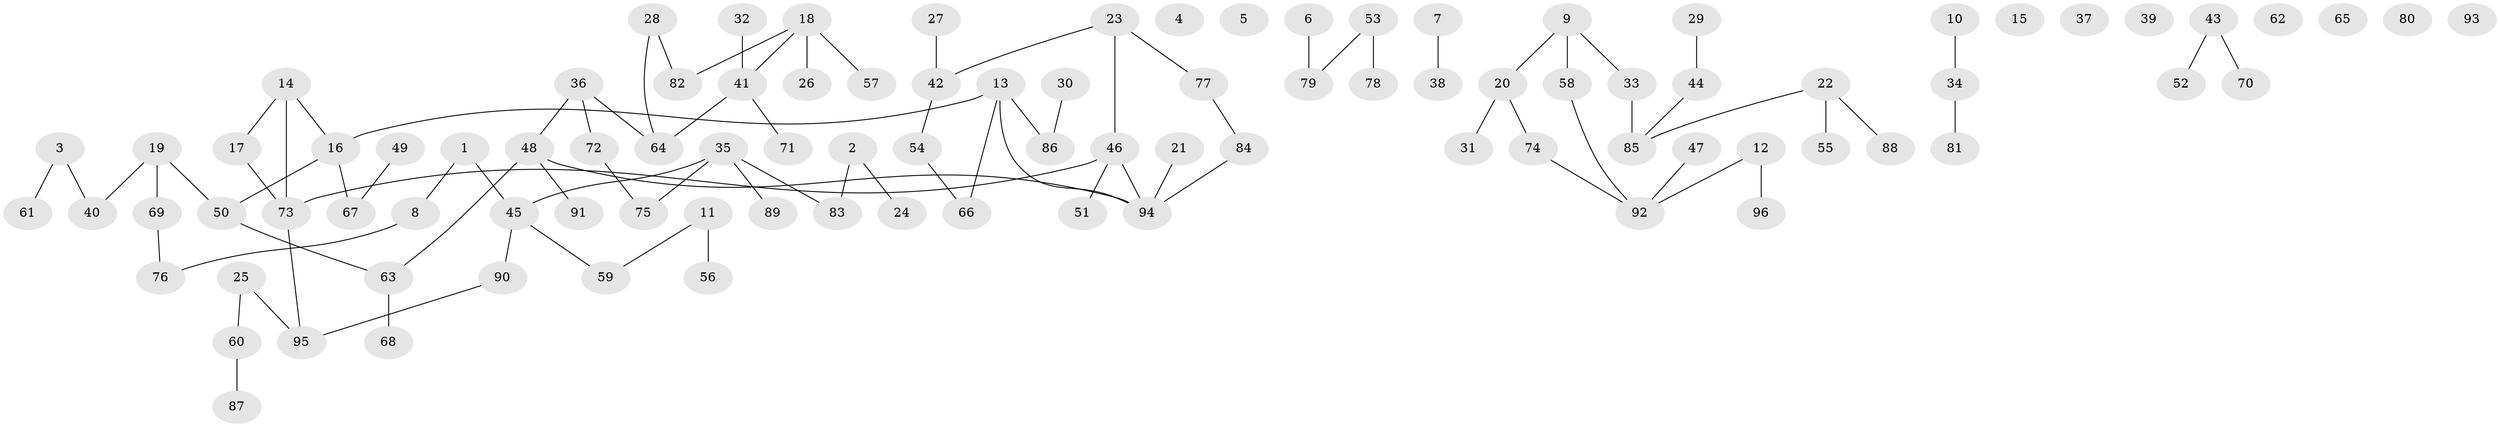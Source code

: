 // Generated by graph-tools (version 1.1) at 2025/25/03/09/25 03:25:13]
// undirected, 96 vertices, 90 edges
graph export_dot {
graph [start="1"]
  node [color=gray90,style=filled];
  1;
  2;
  3;
  4;
  5;
  6;
  7;
  8;
  9;
  10;
  11;
  12;
  13;
  14;
  15;
  16;
  17;
  18;
  19;
  20;
  21;
  22;
  23;
  24;
  25;
  26;
  27;
  28;
  29;
  30;
  31;
  32;
  33;
  34;
  35;
  36;
  37;
  38;
  39;
  40;
  41;
  42;
  43;
  44;
  45;
  46;
  47;
  48;
  49;
  50;
  51;
  52;
  53;
  54;
  55;
  56;
  57;
  58;
  59;
  60;
  61;
  62;
  63;
  64;
  65;
  66;
  67;
  68;
  69;
  70;
  71;
  72;
  73;
  74;
  75;
  76;
  77;
  78;
  79;
  80;
  81;
  82;
  83;
  84;
  85;
  86;
  87;
  88;
  89;
  90;
  91;
  92;
  93;
  94;
  95;
  96;
  1 -- 8;
  1 -- 45;
  2 -- 24;
  2 -- 83;
  3 -- 40;
  3 -- 61;
  6 -- 79;
  7 -- 38;
  8 -- 76;
  9 -- 20;
  9 -- 33;
  9 -- 58;
  10 -- 34;
  11 -- 56;
  11 -- 59;
  12 -- 92;
  12 -- 96;
  13 -- 16;
  13 -- 66;
  13 -- 86;
  13 -- 94;
  14 -- 16;
  14 -- 17;
  14 -- 73;
  16 -- 50;
  16 -- 67;
  17 -- 73;
  18 -- 26;
  18 -- 41;
  18 -- 57;
  18 -- 82;
  19 -- 40;
  19 -- 50;
  19 -- 69;
  20 -- 31;
  20 -- 74;
  21 -- 94;
  22 -- 55;
  22 -- 85;
  22 -- 88;
  23 -- 42;
  23 -- 46;
  23 -- 77;
  25 -- 60;
  25 -- 95;
  27 -- 42;
  28 -- 64;
  28 -- 82;
  29 -- 44;
  30 -- 86;
  32 -- 41;
  33 -- 85;
  34 -- 81;
  35 -- 45;
  35 -- 75;
  35 -- 83;
  35 -- 89;
  36 -- 48;
  36 -- 64;
  36 -- 72;
  41 -- 64;
  41 -- 71;
  42 -- 54;
  43 -- 52;
  43 -- 70;
  44 -- 85;
  45 -- 59;
  45 -- 90;
  46 -- 51;
  46 -- 73;
  46 -- 94;
  47 -- 92;
  48 -- 63;
  48 -- 91;
  48 -- 94;
  49 -- 67;
  50 -- 63;
  53 -- 78;
  53 -- 79;
  54 -- 66;
  58 -- 92;
  60 -- 87;
  63 -- 68;
  69 -- 76;
  72 -- 75;
  73 -- 95;
  74 -- 92;
  77 -- 84;
  84 -- 94;
  90 -- 95;
}
